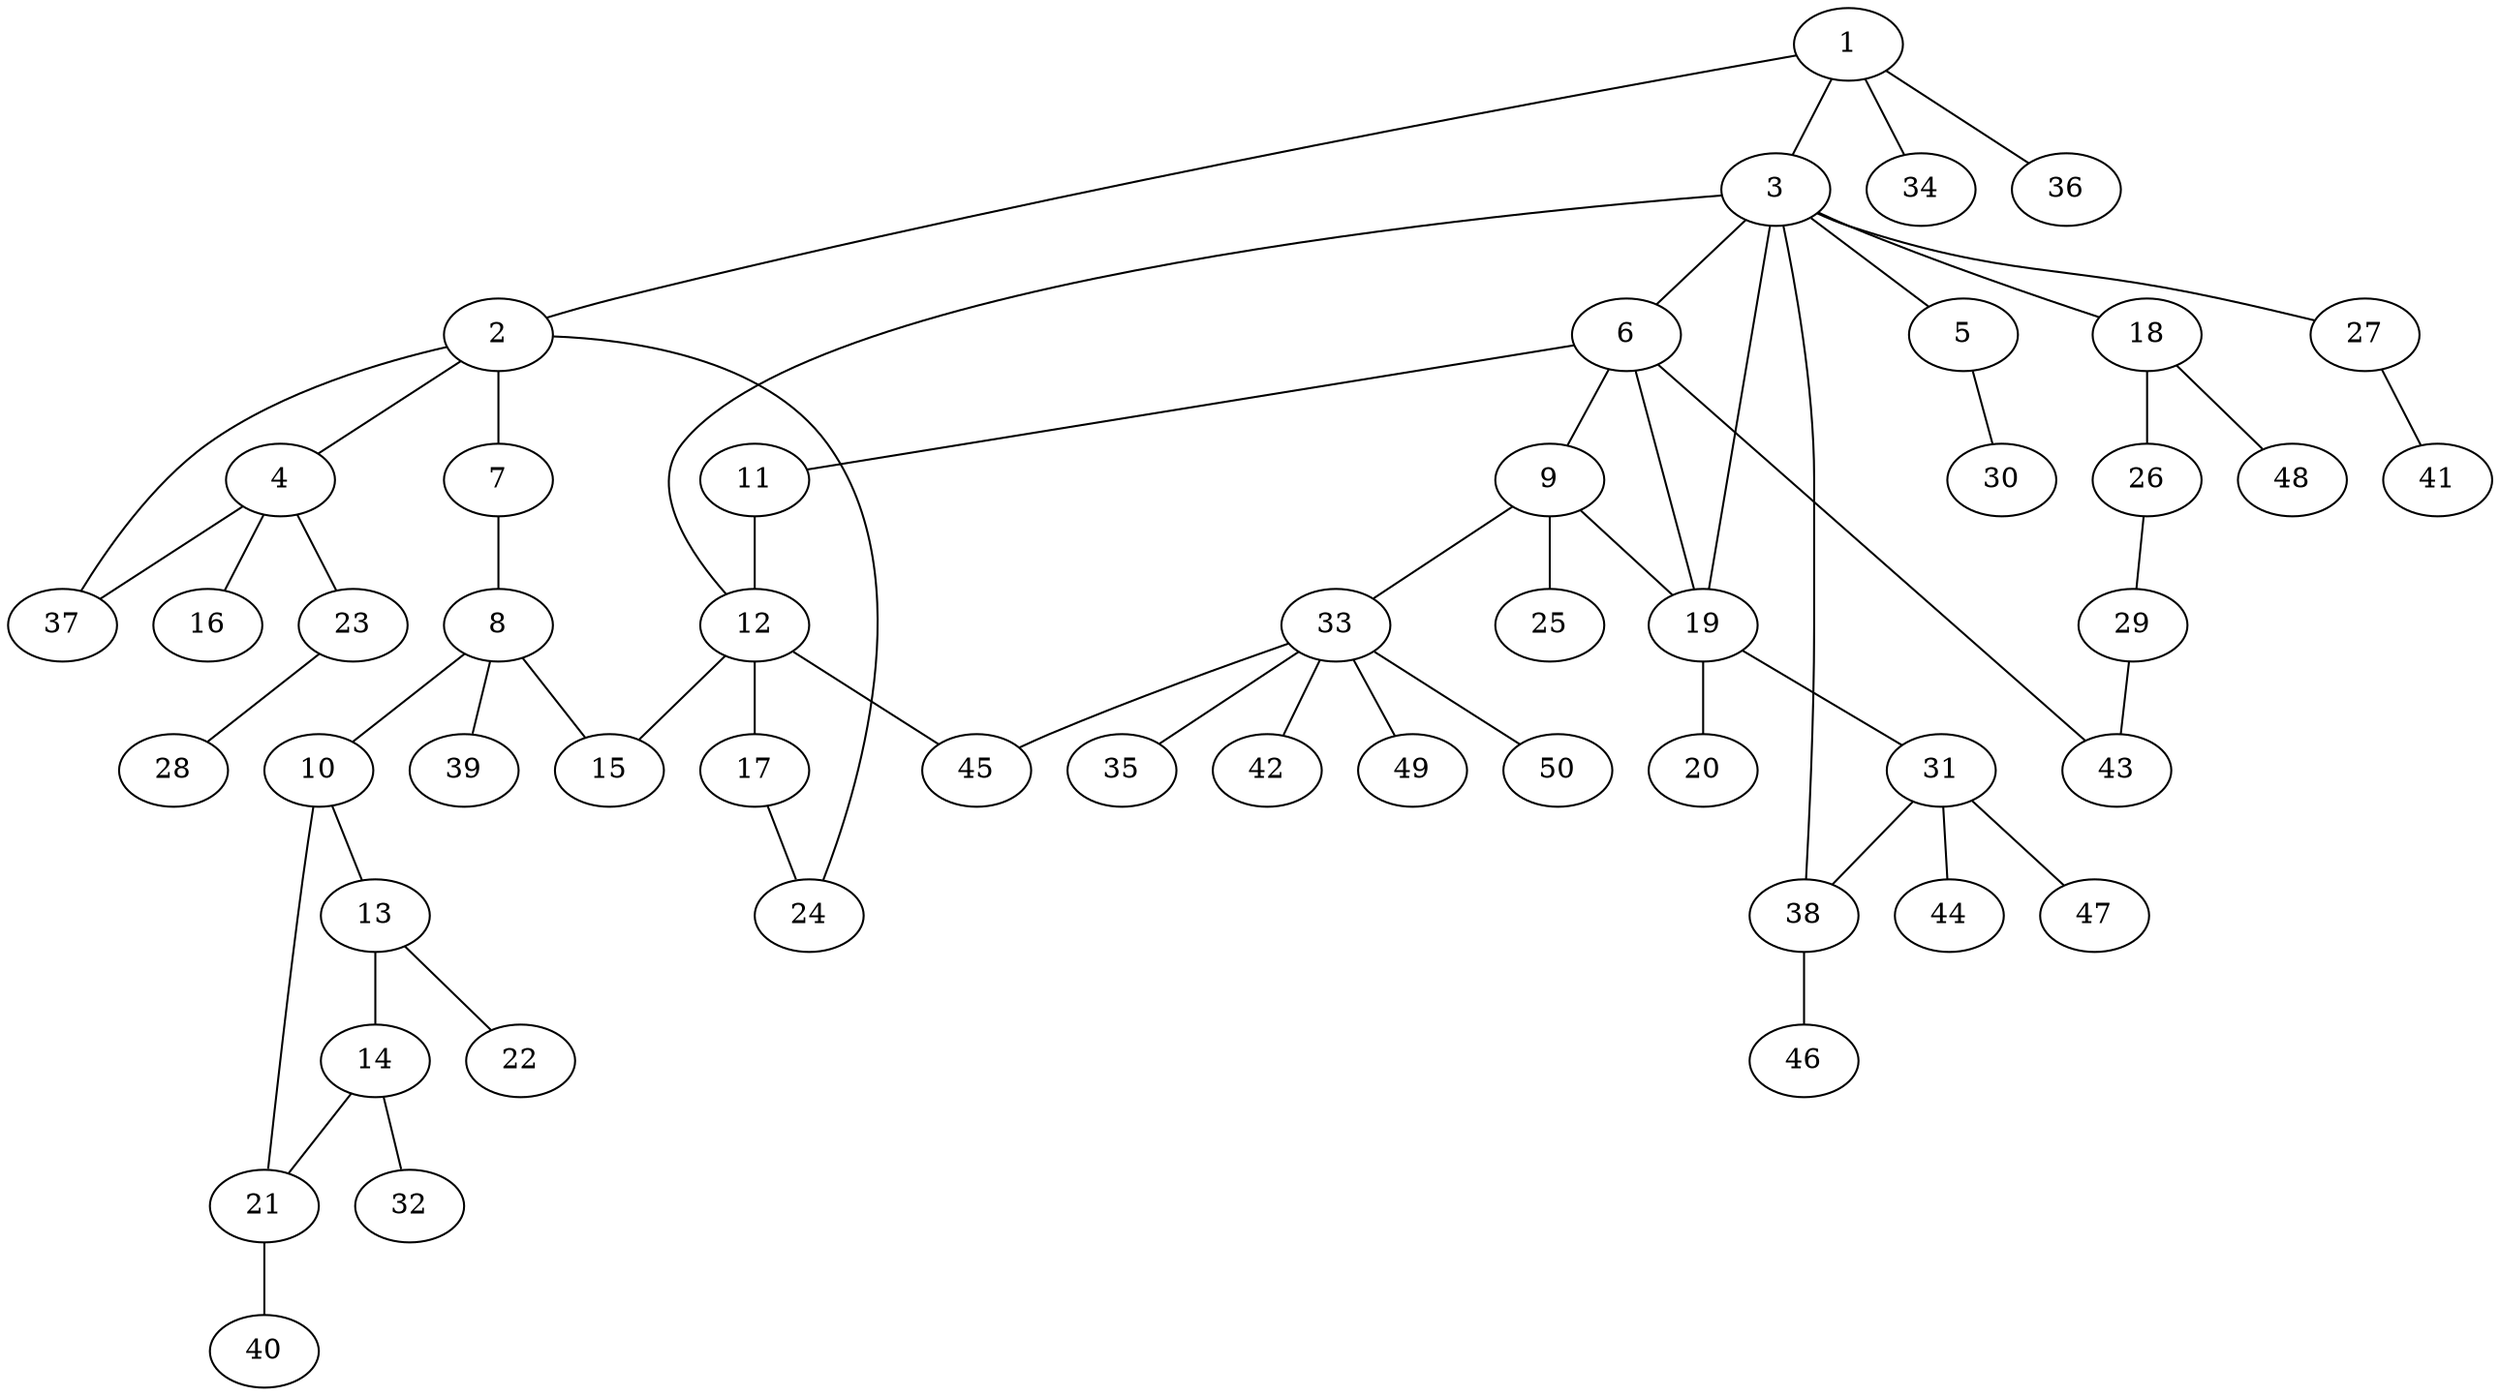 graph graphname {1--2
1--3
1--34
1--36
2--4
2--7
2--24
2--37
3--5
3--6
3--12
3--18
3--19
3--27
3--38
4--16
4--23
4--37
5--30
6--9
6--11
6--19
6--43
7--8
8--10
8--15
8--39
9--19
9--25
9--33
10--13
10--21
11--12
12--15
12--17
12--45
13--14
13--22
14--21
14--32
17--24
18--26
18--48
19--20
19--31
21--40
23--28
26--29
27--41
29--43
31--38
31--44
31--47
33--35
33--42
33--45
33--49
33--50
38--46
}